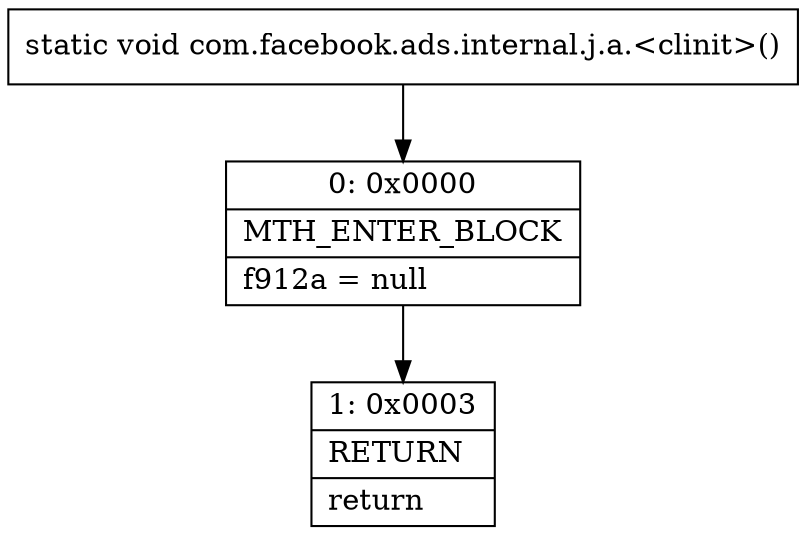 digraph "CFG forcom.facebook.ads.internal.j.a.\<clinit\>()V" {
Node_0 [shape=record,label="{0\:\ 0x0000|MTH_ENTER_BLOCK\l|f912a = null\l}"];
Node_1 [shape=record,label="{1\:\ 0x0003|RETURN\l|return\l}"];
MethodNode[shape=record,label="{static void com.facebook.ads.internal.j.a.\<clinit\>() }"];
MethodNode -> Node_0;
Node_0 -> Node_1;
}

